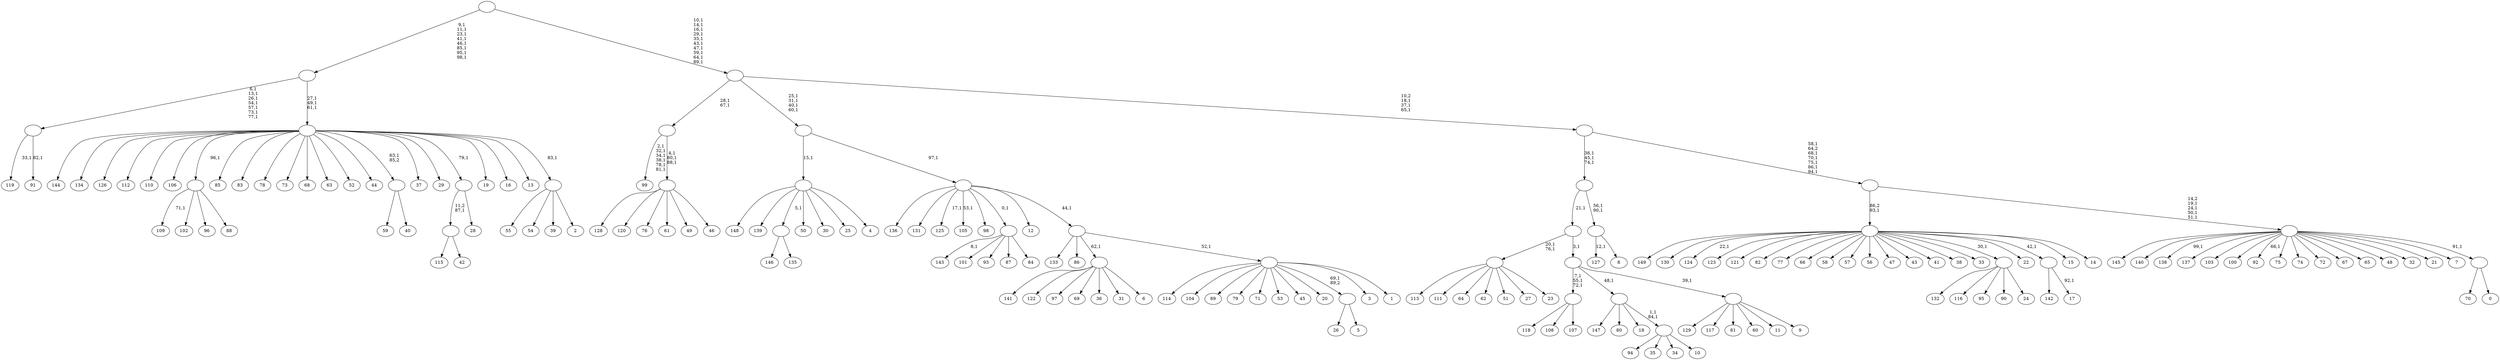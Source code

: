 digraph T {
	250 [label="149"]
	249 [label="148"]
	248 [label="147"]
	247 [label="146"]
	246 [label="145"]
	245 [label="144"]
	244 [label="143"]
	242 [label="142"]
	241 [label="141"]
	240 [label="140"]
	239 [label="139"]
	238 [label="138"]
	236 [label="137"]
	235 [label="136"]
	234 [label="135"]
	233 [label=""]
	232 [label="134"]
	231 [label="133"]
	230 [label="132"]
	229 [label="131"]
	228 [label="130"]
	227 [label="129"]
	226 [label="128"]
	225 [label="127"]
	223 [label="126"]
	222 [label="125"]
	220 [label="124"]
	218 [label="123"]
	217 [label="122"]
	216 [label="121"]
	215 [label="120"]
	214 [label="119"]
	212 [label="118"]
	211 [label="117"]
	210 [label="116"]
	209 [label="115"]
	208 [label="114"]
	207 [label="113"]
	206 [label="112"]
	205 [label="111"]
	204 [label="110"]
	203 [label="109"]
	201 [label="108"]
	200 [label="107"]
	199 [label=""]
	196 [label="106"]
	195 [label="105"]
	193 [label="104"]
	192 [label="103"]
	191 [label="102"]
	190 [label="101"]
	189 [label="100"]
	188 [label="99"]
	181 [label="98"]
	180 [label="97"]
	179 [label="96"]
	178 [label="95"]
	177 [label="94"]
	176 [label="93"]
	175 [label="92"]
	173 [label="91"]
	171 [label=""]
	164 [label="90"]
	163 [label="89"]
	162 [label="88"]
	161 [label=""]
	160 [label="87"]
	159 [label="86"]
	158 [label="85"]
	157 [label="84"]
	156 [label=""]
	155 [label="83"]
	154 [label="82"]
	153 [label="81"]
	152 [label="80"]
	151 [label="79"]
	150 [label="78"]
	149 [label="77"]
	148 [label="76"]
	147 [label="75"]
	146 [label="74"]
	145 [label="73"]
	144 [label="72"]
	143 [label="71"]
	142 [label="70"]
	141 [label="69"]
	140 [label="68"]
	139 [label="67"]
	138 [label="66"]
	137 [label="65"]
	136 [label="64"]
	135 [label="63"]
	134 [label="62"]
	133 [label="61"]
	132 [label="60"]
	131 [label="59"]
	130 [label="58"]
	129 [label="57"]
	128 [label="56"]
	127 [label="55"]
	126 [label="54"]
	125 [label="53"]
	124 [label="52"]
	123 [label="51"]
	122 [label="50"]
	121 [label="49"]
	120 [label="48"]
	119 [label="47"]
	118 [label="46"]
	117 [label=""]
	114 [label=""]
	112 [label="45"]
	111 [label="44"]
	110 [label="43"]
	109 [label="42"]
	108 [label=""]
	107 [label="41"]
	106 [label="40"]
	105 [label=""]
	104 [label="39"]
	103 [label="38"]
	102 [label="37"]
	101 [label="36"]
	100 [label="35"]
	99 [label="34"]
	98 [label="33"]
	97 [label="32"]
	96 [label="31"]
	95 [label="30"]
	94 [label="29"]
	93 [label="28"]
	92 [label=""]
	91 [label="27"]
	90 [label="26"]
	89 [label="25"]
	88 [label="24"]
	87 [label=""]
	86 [label="23"]
	85 [label=""]
	83 [label="22"]
	82 [label="21"]
	81 [label="20"]
	80 [label="19"]
	79 [label="18"]
	78 [label="17"]
	76 [label=""]
	75 [label="16"]
	74 [label="15"]
	73 [label="14"]
	72 [label=""]
	71 [label="13"]
	70 [label="12"]
	69 [label="11"]
	68 [label="10"]
	67 [label=""]
	65 [label=""]
	64 [label="9"]
	63 [label=""]
	62 [label=""]
	61 [label=""]
	60 [label="8"]
	59 [label=""]
	57 [label=""]
	54 [label="7"]
	53 [label="6"]
	52 [label=""]
	51 [label="5"]
	50 [label=""]
	49 [label="4"]
	48 [label=""]
	47 [label="3"]
	46 [label="2"]
	45 [label=""]
	44 [label=""]
	41 [label=""]
	33 [label="1"]
	32 [label=""]
	31 [label=""]
	30 [label=""]
	29 [label=""]
	25 [label="0"]
	24 [label=""]
	23 [label=""]
	19 [label=""]
	13 [label=""]
	10 [label=""]
	0 [label=""]
	233 -> 247 [label=""]
	233 -> 234 [label=""]
	199 -> 212 [label=""]
	199 -> 201 [label=""]
	199 -> 200 [label=""]
	171 -> 173 [label="82,1"]
	171 -> 214 [label="33,1"]
	161 -> 203 [label="71,1"]
	161 -> 191 [label=""]
	161 -> 179 [label=""]
	161 -> 162 [label=""]
	156 -> 244 [label="8,1"]
	156 -> 190 [label=""]
	156 -> 176 [label=""]
	156 -> 160 [label=""]
	156 -> 157 [label=""]
	117 -> 226 [label=""]
	117 -> 215 [label=""]
	117 -> 148 [label=""]
	117 -> 133 [label=""]
	117 -> 121 [label=""]
	117 -> 118 [label=""]
	114 -> 117 [label="4,1\n80,1\n88,1"]
	114 -> 188 [label="2,1\n32,1\n34,1\n38,1\n78,1\n81,1"]
	108 -> 209 [label=""]
	108 -> 109 [label=""]
	105 -> 131 [label=""]
	105 -> 106 [label=""]
	92 -> 108 [label="11,2\n87,1"]
	92 -> 93 [label=""]
	87 -> 230 [label=""]
	87 -> 210 [label=""]
	87 -> 178 [label=""]
	87 -> 164 [label=""]
	87 -> 88 [label=""]
	85 -> 207 [label=""]
	85 -> 205 [label=""]
	85 -> 136 [label=""]
	85 -> 134 [label=""]
	85 -> 123 [label=""]
	85 -> 91 [label=""]
	85 -> 86 [label=""]
	76 -> 78 [label="92,1"]
	76 -> 242 [label=""]
	72 -> 220 [label="22,1"]
	72 -> 250 [label=""]
	72 -> 228 [label=""]
	72 -> 218 [label=""]
	72 -> 216 [label=""]
	72 -> 154 [label=""]
	72 -> 149 [label=""]
	72 -> 138 [label=""]
	72 -> 130 [label=""]
	72 -> 129 [label=""]
	72 -> 128 [label=""]
	72 -> 119 [label=""]
	72 -> 110 [label=""]
	72 -> 107 [label=""]
	72 -> 103 [label=""]
	72 -> 98 [label=""]
	72 -> 87 [label="30,1"]
	72 -> 83 [label=""]
	72 -> 76 [label="42,1"]
	72 -> 74 [label=""]
	72 -> 73 [label=""]
	67 -> 177 [label=""]
	67 -> 100 [label=""]
	67 -> 99 [label=""]
	67 -> 68 [label=""]
	65 -> 67 [label="1,1\n84,1"]
	65 -> 248 [label=""]
	65 -> 152 [label=""]
	65 -> 79 [label=""]
	63 -> 227 [label=""]
	63 -> 211 [label=""]
	63 -> 153 [label=""]
	63 -> 132 [label=""]
	63 -> 69 [label=""]
	63 -> 64 [label=""]
	62 -> 199 [label="7,1\n55,1\n72,1"]
	62 -> 65 [label="48,1"]
	62 -> 63 [label="39,1"]
	61 -> 85 [label="20,1\n76,1"]
	61 -> 62 [label="3,1"]
	59 -> 225 [label="12,1"]
	59 -> 60 [label=""]
	57 -> 59 [label="56,1\n90,1"]
	57 -> 61 [label="21,1"]
	52 -> 241 [label=""]
	52 -> 217 [label=""]
	52 -> 180 [label=""]
	52 -> 141 [label=""]
	52 -> 101 [label=""]
	52 -> 96 [label=""]
	52 -> 53 [label=""]
	50 -> 90 [label=""]
	50 -> 51 [label=""]
	48 -> 249 [label=""]
	48 -> 239 [label=""]
	48 -> 233 [label="5,1"]
	48 -> 122 [label=""]
	48 -> 95 [label=""]
	48 -> 89 [label=""]
	48 -> 49 [label=""]
	45 -> 127 [label=""]
	45 -> 126 [label=""]
	45 -> 104 [label=""]
	45 -> 46 [label=""]
	44 -> 245 [label=""]
	44 -> 232 [label=""]
	44 -> 223 [label=""]
	44 -> 206 [label=""]
	44 -> 204 [label=""]
	44 -> 196 [label=""]
	44 -> 161 [label="96,1"]
	44 -> 158 [label=""]
	44 -> 155 [label=""]
	44 -> 150 [label=""]
	44 -> 145 [label=""]
	44 -> 140 [label=""]
	44 -> 135 [label=""]
	44 -> 124 [label=""]
	44 -> 111 [label=""]
	44 -> 105 [label="63,1\n85,2"]
	44 -> 102 [label=""]
	44 -> 94 [label=""]
	44 -> 92 [label="79,1"]
	44 -> 80 [label=""]
	44 -> 75 [label=""]
	44 -> 71 [label=""]
	44 -> 45 [label="83,1"]
	41 -> 44 [label="27,1\n49,1\n61,1"]
	41 -> 171 [label="6,1\n13,1\n26,1\n54,1\n57,1\n73,1\n77,1"]
	32 -> 208 [label=""]
	32 -> 193 [label=""]
	32 -> 163 [label=""]
	32 -> 151 [label=""]
	32 -> 143 [label=""]
	32 -> 125 [label=""]
	32 -> 112 [label=""]
	32 -> 81 [label=""]
	32 -> 50 [label="69,1\n89,2"]
	32 -> 47 [label=""]
	32 -> 33 [label=""]
	31 -> 231 [label=""]
	31 -> 159 [label=""]
	31 -> 52 [label="62,1"]
	31 -> 32 [label="52,1"]
	30 -> 195 [label="53,1"]
	30 -> 222 [label="17,1"]
	30 -> 235 [label=""]
	30 -> 229 [label=""]
	30 -> 181 [label=""]
	30 -> 156 [label="0,1"]
	30 -> 70 [label=""]
	30 -> 31 [label="44,1"]
	29 -> 48 [label="15,1"]
	29 -> 30 [label="97,1"]
	24 -> 142 [label=""]
	24 -> 25 [label=""]
	23 -> 175 [label="66,1"]
	23 -> 238 [label="99,1"]
	23 -> 246 [label=""]
	23 -> 240 [label=""]
	23 -> 236 [label=""]
	23 -> 192 [label=""]
	23 -> 189 [label=""]
	23 -> 147 [label=""]
	23 -> 146 [label=""]
	23 -> 144 [label=""]
	23 -> 139 [label=""]
	23 -> 137 [label=""]
	23 -> 120 [label=""]
	23 -> 97 [label=""]
	23 -> 82 [label=""]
	23 -> 54 [label=""]
	23 -> 24 [label="91,1"]
	19 -> 23 [label="14,2\n19,1\n24,1\n50,1\n51,1"]
	19 -> 72 [label="86,2\n93,1"]
	13 -> 19 [label="58,1\n64,2\n68,1\n70,1\n75,1\n86,1\n94,1"]
	13 -> 57 [label="36,1\n45,1\n74,1"]
	10 -> 13 [label="10,2\n18,1\n37,1\n65,1"]
	10 -> 29 [label="25,1\n31,1\n40,1\n60,1"]
	10 -> 114 [label="28,1\n67,1"]
	0 -> 10 [label="10,1\n14,1\n16,1\n29,1\n35,1\n43,1\n47,1\n59,1\n64,1\n89,1"]
	0 -> 41 [label="9,1\n11,1\n23,1\n41,1\n46,1\n85,1\n95,1\n98,1"]
}
